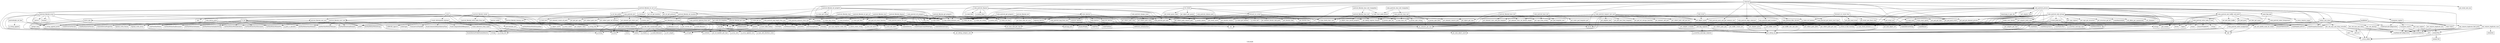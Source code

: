 strict digraph "Call graph" {
label="Call graph";
"{create_detectors_from_name}" [label="{create_detectors_from_name}", shape=record];
"{malloc}" [label="{malloc}", shape=record];
"{XLALDetectorPrefixToLALDetector}" [label="{XLALDetectorPrefixToLALDetector}", shape=record];
"{create_detresponse_skymap}" [label="{create_detresponse_skymap}", shape=record];
"{ligoxml_write_Param}" [label="{ligoxml_write_Param}", shape=record];
"{nside2npix}" [label="{nside2npix}", shape=record];
"{LAPACKE_dgesvd}" [label="{LAPACKE_dgesvd}", shape=record];
"{g_strlcpy}" [label="{g_strlcpy}", shape=record];
"{atoi}" [label="{atoi}", shape=record];
"{g_string_append_printf}" [label="{g_string_append_printf}", shape=record];
"{pix2ang_nest}" [label="{pix2ang_nest}", shape=record];
"{XLALGreenwichMeanSiderealTime}" [label="{XLALGreenwichMeanSiderealTime}", shape=record];
"{XLALComputeDetAMResponse}" [label="{XLALComputeDetAMResponse}", shape=record];
"{XLALArrivalTimeDiff}" [label="{XLALArrivalTimeDiff}", shape=record];
"{printf}" [label="{printf}", shape=record];
"{exit}" [label="{exit}", shape=record];
"{main}" [label="{main}", shape=record];
"{XLALGPSAdd}" [label="{XLALGPSAdd}", shape=record];
"{parse_opts}" [label="{parse_opts}", shape=record];
"{g_strsplit}" [label="{g_strsplit}", shape=record];
"{g_string_new}" [label="{g_string_new}", shape=record];
"{g_string_free}" [label="{g_string_free}", shape=record];
"{fprintf}" [label="{fprintf}", shape=record];
"{free}" [label="{free}", shape=record];
"{getopt_long}" [label="{getopt_long}", shape=record];
"{g_strdup}" [label="{g_strdup}", shape=record];
"{xmlNewTextWriterFilename}" [label="{xmlNewTextWriterFilename}", shape=record];
"{xmlTextWriterSetIndent}" [label="{xmlTextWriterSetIndent}", shape=record];
"{xmlTextWriterSetIndentString}" [label="{xmlTextWriterSetIndentString}", shape=record];
"{xmlTextWriterStartDocument}" [label="{xmlTextWriterStartDocument}", shape=record];
"{xmlTextWriterWriteDTD}" [label="{xmlTextWriterWriteDTD}", shape=record];
"{xmlTextWriterStartElement}" [label="{xmlTextWriterStartElement}", shape=record];
"{xmlTextWriterWriteAttribute}" [label="{xmlTextWriterWriteAttribute}", shape=record];
"{sprintf}" [label="{sprintf}", shape=record];
"{ligoxml_write_Array}" [label="{ligoxml_write_Array}", shape=record];
"{xmlTextWriterEndDocument}" [label="{xmlTextWriterEndDocument}", shape=record];
"{xmlFreeTextWriter}" [label="{xmlFreeTextWriter}", shape=record];
"{to_xml}" [label="{to_xml}", shape=record];
"{postcohtable_init}" [label="{postcohtable_init}", shape=record];
"{g_array_new}" [label="{g_array_new}", shape=record];
"{g_array_append_vals}" [label="{g_array_append_vals}", shape=record];
"{postcohtable_set_line}" [label="{postcohtable_set_line}", shape=record];
"{g_string_append}" [label="{g_string_append}", shape=record];
"{cuda_device_print}" [label="{cuda_device_print}", shape=record];
"{cudaSetDevice}" [label="{cudaSetDevice}", shape=record];
"{cudaGetDeviceProperties}" [label="{cudaGetDeviceProperties}", shape=record];
"{cudaDriverGetVersion}" [label="{cudaDriverGetVersion}", shape=record];
"{cudaRuntimeGetVersion}" [label="{cudaRuntimeGetVersion}", shape=record];
"{get_write_ifo_mapping}" [label="{get_write_ifo_mapping}", shape=record];
"{strncmp}" [label="{strncmp}", shape=record];
"{create_peak_list}" [label="{create_peak_list}", shape=record];
"{g_assertion_message_expr}" [label="{g_assertion_message_expr}", shape=record];
"{cudaMalloc}" [label="{cudaMalloc}", shape=record];
"{cudaGetErrorString}" [label="{cudaGetErrorString}", shape=record];
"{cudaMemsetAsync}" [label="{cudaMemsetAsync}", shape=record];
"{cudaMallocHost}" [label="{cudaMallocHost}", shape=record];
"{cuda_postcoh_sigmasq_from_xml}" [label="{cuda_postcoh_sigmasq_from_xml}", shape=record];
"{cudaStreamSynchronize}" [label="{cudaStreamSynchronize}", shape=record];
"{cudaPeekAtLastError}" [label="{cudaPeekAtLastError}", shape=record];
"{parseFile}" [label="{parseFile}", shape=record];
"{freeArraydata}" [label="{freeArraydata}", shape=record];
"{xmlCleanupParser}" [label="{xmlCleanupParser}", shape=record];
"{xmlMemoryDump}" [label="{xmlMemoryDump}", shape=record];
"{g_strfreev}" [label="{g_strfreev}", shape=record];
"{cuda_postcoh_map_from_xml}" [label="{cuda_postcoh_map_from_xml}", shape=record];
"{cudaMemcpyAsync}" [label="{cudaMemcpyAsync}", shape=record];
"{cuda_postcoh_autocorr_from_xml}" [label="{cuda_postcoh_autocorr_from_xml}", shape=record];
"{cuda_postcoh_sngl_tmplt_from_xml}" [label="{cuda_postcoh_sngl_tmplt_from_xml}", shape=record];
"{strncpy}" [label="{strncpy}", shape=record];
"{g_hash_table_lookup}" [label="{g_hash_table_lookup}", shape=record];
"{peak_list_destroy}" [label="{peak_list_destroy}", shape=record];
"{cudaFree}" [label="{cudaFree}", shape=record];
"{freeTable}" [label="{freeTable}", shape=record];
"{cudaFreeHost}" [label="{cudaFreeHost}", shape=record];
"{state_destroy}" [label="{state_destroy}", shape=record];
"{sigmasq_destroy}" [label="{sigmasq_destroy}", shape=record];
"{autocorr_destroy}" [label="{autocorr_destroy}", shape=record];
"{map_destroy}" [label="{map_destroy}", shape=record];
"{state_reset_npeak}" [label="{state_reset_npeak}", shape=record];
"{cudaMemset}" [label="{cudaMemset}", shape=record];
"{postcoh_filesink_get_type}" [label="{postcoh_filesink_get_type}", shape=record];
"{g_once_init_enter}" [label="{g_once_init_enter}", shape=record];
"{g_type_check_class_cast}" [label="{g_type_check_class_cast}", shape=record];
"{gst_element_class_set_details_simple}" [label="{gst_element_class_set_details_simple}", shape=record];
"{postcoh_filesink_init}" [label="{postcoh_filesink_init}", shape=record];
"{gst_type_register_static_full}" [label="{gst_type_register_static_full}", shape=record];
"{g_once_init_leave}" [label="{g_once_init_leave}", shape=record];
"{_do_init}" [label="{_do_init}", shape=record];
"{gst_element_get_type}" [label="{gst_element_get_type}", shape=record];
"{gst_base_sink_get_type}" [label="{gst_base_sink_get_type}", shape=record];
"{g_intern_static_string}" [label="{g_intern_static_string}", shape=record];
"{postcoh_filesink_base_init}" [label="{postcoh_filesink_base_init}", shape=record];
"{postcoh_filesink_class_init_trampoline}" [label="{postcoh_filesink_class_init_trampoline}", shape=record];
"{g_free}" [label="{g_free}", shape=record];
"{gst_caps_from_string}" [label="{gst_caps_from_string}", shape=record];
"{gst_pad_template_new}" [label="{gst_pad_template_new}", shape=record];
"{gst_element_class_add_pad_template}" [label="{gst_element_class_add_pad_template}", shape=record];
"{g_type_class_peek_parent}" [label="{g_type_class_peek_parent}", shape=record];
"{postcoh_filesink_class_init}" [label="{postcoh_filesink_class_init}", shape=record];
"{g_type_check_instance_cast}" [label="{g_type_check_instance_cast}", shape=record];
"{gst_base_sink_set_sync}" [label="{gst_base_sink_set_sync}", shape=record];
"{gst_uri_handler_get_type}" [label="{gst_uri_handler_get_type}", shape=record];
"{g_type_add_interface_static}" [label="{g_type_add_interface_static}", shape=record];
"{_gst_debug_category_new}" [label="{_gst_debug_category_new}", shape=record];
"{g_type_class_ref}" [label="{g_type_class_ref}", shape=record];
"{postcoh_filesink_dispose}" [label="{postcoh_filesink_dispose}", shape=record];
"{g_value_get_string}" [label="{g_value_get_string}", shape=record];
"{postcoh_filesink_set_property}" [label="{postcoh_filesink_set_property}", shape=record];
"{postcoh_filesink_get_property}" [label="{postcoh_filesink_get_property}", shape=record];
"{g_param_spec_string}" [label="{g_param_spec_string}", shape=record];
"{g_object_class_install_property}" [label="{g_object_class_install_property}", shape=record];
"{g_param_spec_int}" [label="{g_param_spec_int}", shape=record];
"{postcoh_filesink_start}" [label="{postcoh_filesink_start}", shape=record];
"{_gst_debug_register_funcptr}" [label="{_gst_debug_register_funcptr}", shape=record];
"{postcoh_filesink_stop}" [label="{postcoh_filesink_stop}", shape=record];
"{postcoh_filesink_render}" [label="{postcoh_filesink_render}", shape=record];
"{postcoh_filesink_event}" [label="{postcoh_filesink_event}", shape=record];
"{postcoh_filesink_set_location}" [label="{postcoh_filesink_set_location}", shape=record];
"{g_value_get_int}" [label="{g_value_get_int}", shape=record];
"{g_type_name}" [label="{g_type_name}", shape=record];
"{g_log}" [label="{g_log}", shape=record];
"{g_value_set_string}" [label="{g_value_set_string}", shape=record];
"{g_value_set_int}" [label="{g_value_set_int}", shape=record];
"{postcoh_filesink_start_xml}" [label="{postcoh_filesink_start_xml}", shape=record];
"{gst_debug_log}" [label="{gst_debug_log}", shape=record];
"{postcoh_filesink_write_table_from_buf}" [label="{postcoh_filesink_write_table_from_buf}", shape=record];
"{postcoh_filesink_end_xml}" [label="{postcoh_filesink_end_xml}", shape=record];
"{xmlTextWriterWriteFormatRaw}" [label="{xmlTextWriterWriteFormatRaw}", shape=record];
"{rename}" [label="{rename}", shape=record];
"{perror}" [label="{perror}", shape=record];
"{postcoh_filesink_cleanup_xml}" [label="{postcoh_filesink_cleanup_xml}", shape=record];
"{g_path_is_absolute}" [label="{g_path_is_absolute}", shape=record];
"{g_return_if_fail_warning}" [label="{g_return_if_fail_warning}", shape=record];
"{file_path_contains_relatives}" [label="{file_path_contains_relatives}", shape=record];
"{g_filename_to_uri}" [label="{g_filename_to_uri}", shape=record];
"{g_get_current_dir}" [label="{g_get_current_dir}", shape=record];
"{g_build_filename}" [label="{g_build_filename}", shape=record];
"{gst_file_utils_canonicalise_path}" [label="{gst_file_utils_canonicalise_path}", shape=record];
"{strstr}" [label="{strstr}", shape=record];
"{strcmp}" [label="{strcmp}", shape=record];
"{g_strv_length}" [label="{g_strv_length}", shape=record];
"{g_realloc_n}" [label="{g_realloc_n}", shape=record];
"{g_build_filenamev}" [label="{g_build_filenamev}", shape=record];
"{xmlTextWriterEndElement}" [label="{xmlTextWriterEndElement}", shape=record];
"{xmlTextWriterWriteString}" [label="{xmlTextWriterWriteString}", shape=record];
"{postcoh_filesink_uri_get_uri}" [label="{postcoh_filesink_uri_get_uri}", shape=record];
"{postcoh_filesink_uri_set_uri}" [label="{postcoh_filesink_uri_set_uri}", shape=record];
"{gst_uri_get_protocol}" [label="{gst_uri_get_protocol}", shape=record];
"{g_str_has_prefix}" [label="{g_str_has_prefix}", shape=record];
"{g_strconcat}" [label="{g_strconcat}", shape=record];
"{gst_uri_get_location}" [label="{gst_uri_get_location}", shape=record];
"{gst_filename_to_uri_local}" [label="{gst_filename_to_uri_local}", shape=record];
"{gst_adapter_peek_cuda}" [label="{gst_adapter_peek_cuda}", shape=record];
"{gst_adapter_get_type}" [label="{gst_adapter_get_type}", shape=record];
"{g_type_check_instance_is_a}" [label="{g_type_check_instance_is_a}", shape=record];
"{gst_element_create_all_pads}" [label="{gst_element_create_all_pads}", shape=record];
"{cuda_postcoh_write_table_to_buf}" [label="{cuda_postcoh_write_table_to_buf}", shape=record];
"{src_event}" [label="{src_event}", shape=record];
"{gst_pad_get_caps}" [label="{gst_pad_get_caps}", shape=record];
"{gst_pad_set_event_function}" [label="{gst_pad_set_event_function}", shape=record];
"{gst_collect_pads_new}" [label="{gst_collect_pads_new}", shape=record];
"{collected}" [label="{collected}", shape=record];
"{gst_collect_pads_set_function}" [label="{gst_collect_pads_set_function}", shape=record];
"{cuda_postcoh_get_type}" [label="{cuda_postcoh_get_type}", shape=record];
"{cuda_postcoh_base_init}" [label="{cuda_postcoh_base_init}", shape=record];
"{cuda_postcoh_class_init_trampoline}" [label="{cuda_postcoh_class_init_trampoline}", shape=record];
"{cuda_postcoh_init}" [label="{cuda_postcoh_init}", shape=record];
"{additional_initializations}" [label="{additional_initializations}", shape=record];
"{gst_static_pad_template_get}" [label="{gst_static_pad_template_get}", shape=record];
"{cuda_postcoh_class_init}" [label="{cuda_postcoh_class_init}", shape=record];
"{gst_element_get_static_pad}" [label="{gst_element_get_static_pad}", shape=record];
"{gst_object_unref}" [label="{gst_object_unref}", shape=record];
"{g_mutex_free}" [label="{g_mutex_free}", shape=record];
"{g_cond_free}" [label="{g_cond_free}", shape=record];
"{gst_pad_new_from_template}" [label="{gst_pad_new_from_template}", shape=record];
"{gst_pad_get_type}" [label="{gst_pad_get_type}", shape=record];
"{g_mutex_new}" [label="{g_mutex_new}", shape=record];
"{g_cond_new}" [label="{g_cond_new}", shape=record];
"{timestamp_to_gps_idx}" [label="{timestamp_to_gps_idx}", shape=record];
"{cuda_postcoh_get_property}" [label="{cuda_postcoh_get_property}", shape=record];
"{cuda_postcoh_set_property}" [label="{cuda_postcoh_set_property}", shape=record];
"{cuda_postcoh_dispose}" [label="{cuda_postcoh_dispose}", shape=record];
"{cuda_postcoh_request_new_pad}" [label="{cuda_postcoh_request_new_pad}", shape=record];
"{cuda_postcoh_release_pad}" [label="{cuda_postcoh_release_pad}", shape=record];
"{cuda_postcoh_change_state}" [label="{cuda_postcoh_change_state}", shape=record];
"{fclose}" [label="{fclose}", shape=record];
"{g_param_spec_float}" [label="{g_param_spec_float}", shape=record];
"{g_mutex_lock}" [label="{g_mutex_lock}", shape=record];
"{g_value_set_float}" [label="{g_value_set_float}", shape=record];
"{g_mutex_unlock}" [label="{g_mutex_unlock}", shape=record];
"{g_value_dup_string}" [label="{g_value_dup_string}", shape=record];
"{cuda_postcoh_device_set_init}" [label="{cuda_postcoh_device_set_init}", shape=record];
"{g_cond_broadcast}" [label="{g_cond_broadcast}", shape=record];
"{g_value_get_float}" [label="{g_value_get_float}", shape=record];
"{gst_object_get_type}" [label="{gst_object_get_type}", shape=record];
"{cuda_postcoh_get_latest_start_time}" [label="{cuda_postcoh_get_latest_start_time}", shape=record];
"{cuda_postcoh_sink_setcaps}" [label="{cuda_postcoh_sink_setcaps}", shape=record];
"{gst_pad_set_setcaps_function}" [label="{gst_pad_set_setcaps_function}", shape=record];
"{sink_event}" [label="{sink_event}", shape=record];
"{gst_element_add_pad}" [label="{gst_element_add_pad}", shape=record];
"{destroy_notify}" [label="{destroy_notify}", shape=record];
"{gst_collect_pads_add_pad_full}" [label="{gst_collect_pads_add_pad_full}", shape=record];
"{gst_element_remove_pad}" [label="{gst_element_remove_pad}", shape=record];
"{gst_adapter_new}" [label="{gst_adapter_new}", shape=record];
"{gst_collect_pads_remove_pad}" [label="{gst_collect_pads_remove_pad}", shape=record];
"{gst_collect_pads_start}" [label="{gst_collect_pads_start}", shape=record];
"{gst_collect_pads_stop}" [label="{gst_collect_pads_stop}", shape=record];
"{cudaGetDeviceCount}" [label="{cudaGetDeviceCount}", shape=record];
"{cudaStreamCreateWithFlags}" [label="{cudaStreamCreateWithFlags}", shape=record];
"{g_cond_wait}" [label="{g_cond_wait}", shape=record];
"{gst_caps_replace}" [label="{gst_caps_replace}", shape=record];
"{gst_caps_get_structure}" [label="{gst_caps_get_structure}", shape=record];
"{gst_structure_get_int}" [label="{gst_structure_get_int}", shape=record];
"{cudaMemGetInfo}" [label="{cudaMemGetInfo}", shape=record];
"{gst_pad_get_element_private}" [label="{gst_pad_get_element_private}", shape=record];
"{set_offset_per_nanosecond}" [label="{set_offset_per_nanosecond}", shape=record];
"{set_channels}" [label="{set_channels}", shape=record];
"{gst_adapter_clear}" [label="{gst_adapter_clear}", shape=record];
"{get_icombo}" [label="{get_icombo}", shape=record];
"{gst_object_get_parent}" [label="{gst_object_get_parent}", shape=record];
"{g_object_unref}" [label="{g_object_unref}", shape=record];
"{g_array_unref}" [label="{g_array_unref}", shape=record];
"{gst_event_parse_seek}" [label="{gst_event_parse_seek}", shape=record];
"{forward_src_event}" [label="{forward_src_event}", shape=record];
"{gst_event_unref}" [label="{gst_event_unref}", shape=record];
"{gst_pad_alloc_buffer}" [label="{gst_pad_alloc_buffer}", shape=record];
"{cuda_postcoh_select_foreground}" [label="{cuda_postcoh_select_foreground}", shape=record];
"{cuda_postcoh_new_buffer_and_push}" [label="{cuda_postcoh_new_buffer_and_push}", shape=record];
"{cuda_postcoh_need_recollect}" [label="{cuda_postcoh_need_recollect}", shape=record];
"{cuda_postcoh_push_and_get_common_size}" [label="{cuda_postcoh_push_and_get_common_size}", shape=record];
"{gst_event_new_eos}" [label="{gst_event_new_eos}", shape=record];
"{gst_pad_push_event}" [label="{gst_pad_push_event}", shape=record];
"{cuda_postcoh_process}" [label="{cuda_postcoh_process}", shape=record];
"{cuda_postcoh_align_collected}" [label="{cuda_postcoh_align_collected}", shape=record];
"{g_value_init}" [label="{g_value_init}", shape=record];
"{g_value_set_boolean}" [label="{g_value_set_boolean}", shape=record];
"{gst_element_iterate_sink_pads}" [label="{gst_element_iterate_sink_pads}", shape=record];
"{forward_src_event_func}" [label="{forward_src_event_func}", shape=record];
"{gst_iterator_fold}" [label="{gst_iterator_fold}", shape=record];
"{gst_mini_object_unref}" [label="{gst_mini_object_unref}", shape=record];
"{gst_iterator_resync}" [label="{gst_iterator_resync}", shape=record];
"{g_value_get_boolean}" [label="{g_value_get_boolean}", shape=record];
"{gst_iterator_free}" [label="{gst_iterator_free}", shape=record];
"{cuda_postcoh_fillin_discont}" [label="{cuda_postcoh_fillin_discont}", shape=record];
"{gst_mini_object_ref}" [label="{gst_mini_object_ref}", shape=record];
"{gst_event_new_flush_stop}" [label="{gst_event_new_flush_stop}", shape=record];
"{gst_pad_send_event}" [label="{gst_pad_send_event}", shape=record];
"{gst_collect_pads_get_type}" [label="{gst_collect_pads_get_type}", shape=record];
"{gst_collect_pads_peek}" [label="{gst_collect_pads_peek}", shape=record];
"{gst_buffer_unref}" [label="{gst_buffer_unref}", shape=record];
"{gst_buffer_new_and_alloc}" [label="{gst_buffer_new_and_alloc}", shape=record];
"{gst_adapter_push}" [label="{gst_adapter_push}", shape=record];
"{gst_util_uint64_scale_int_round}" [label="{gst_util_uint64_scale_int_round}", shape=record];
"{gst_collect_pads_pop}" [label="{gst_collect_pads_pop}", shape=record];
"{add_flag_segment}" [label="{add_flag_segment}", shape=record];
"{gst_adapter_available}" [label="{gst_adapter_available}", shape=record];
"{XLALINT8NSToGPS}" [label="{XLALINT8NSToGPS}", shape=record];
"{need_flag_gap}" [label="{need_flag_gap}", shape=record];
"{peaks_over_thresh}" [label="{peaks_over_thresh}", shape=record];
"{transpose_snglsnr}" [label="{transpose_snglsnr}", shape=record];
"{cohsnr_and_chisq}" [label="{cohsnr_and_chisq}", shape=record];
"{gst_adapter_flush}" [label="{gst_adapter_flush}", shape=record];
"{gst_buffer_create_sub}" [label="{gst_buffer_create_sub}", shape=record];
"{g_assertion_message_cmpnum}" [label="{g_assertion_message_cmpnum}", shape=record];
"{g_array_remove_range}" [label="{g_array_remove_range}", shape=record];
"{sqrt}" [label="{sqrt}", shape=record];
"{gst_pad_push}" [label="{gst_pad_push}", shape=record];
"{gst_flow_get_name}" [label="{gst_flow_get_name}", shape=record];
"{cuda_postcoh_select_background}" [label="{cuda_postcoh_select_background}", shape=record];
"{XLALGPSAddGPS}" [label="{XLALGPSAddGPS}", shape=record];
"{strcpy}" [label="{strcpy}", shape=record];
"{fwrite}" [label="{fwrite}", shape=record];
"{fopen}" [label="{fopen}", shape=record];
"{gst_event_ref}" [label="{gst_event_ref}", shape=record];
"{ker_max_snglsnr}" [label="{ker_max_snglsnr}", shape=record];
"{__shfl}" [label="{__shfl}", shape=record];
"{atomicInc}" [label="{atomicInc}", shape=record];
"{ker_remove_duplicate_mix}" [label="{ker_remove_duplicate_mix}", shape=record];
"{__nvvm_reflect}" [label="{__nvvm_reflect}", shape=record];
"{atomicCAS}" [label="{atomicCAS}", shape=record];
"{ker_remove_duplicate_find_peak}" [label="{ker_remove_duplicate_find_peak}", shape=record];
"{ker_remove_duplicate_scan}" [label="{ker_remove_duplicate_scan}", shape=record];
"{gser}" [label="{gser}", shape=record];
"{ker_coh_skymap}" [label="{ker_coh_skymap}", shape=record];
"{ker_coh_max_and_chisq_versatile}" [label="{ker_coh_max_and_chisq_versatile}", shape=record];
"{__shfl_xor}" [label="{__shfl_xor}", shape=record];
"{atomicMax}" [label="{atomicMax}", shape=record];
"{ker_coh_max_and_chisq}" [label="{ker_coh_max_and_chisq}", shape=record];
"{transpose_matrix}" [label="{transpose_matrix}", shape=record];
"{__cudaPopCallConfiguration}" [label="{__cudaPopCallConfiguration}", shape=record];
"{cudaLaunchKernel}" [label="{cudaLaunchKernel}", shape=record];
"{dim3::dim3}" [label="{dim3::dim3}", shape=record];
"{__cudaPushCallConfiguration}" [label="{__cudaPushCallConfiguration}", shape=record];
"{peakfinder}" [label="{peakfinder}", shape=record];
"{create_detectors_from_name}" -> "{malloc}";
"{create_detectors_from_name}" -> "{XLALDetectorPrefixToLALDetector}";
"{create_detresponse_skymap}" -> "{malloc}";
"{create_detresponse_skymap}" -> "{create_detectors_from_name}";
"{create_detresponse_skymap}" -> "{nside2npix}";
"{create_detresponse_skymap}" -> "{pix2ang_nest}";
"{create_detresponse_skymap}" -> "{XLALGreenwichMeanSiderealTime}";
"{create_detresponse_skymap}" -> "{XLALComputeDetAMResponse}";
"{create_detresponse_skymap}" -> "{XLALArrivalTimeDiff}";
"{create_detresponse_skymap}" -> "{LAPACKE_dgesvd}";
"{create_detresponse_skymap}" -> "{printf}";
"{create_detresponse_skymap}" -> "{exit}";
"{create_detresponse_skymap}" -> "{XLALGPSAdd}";
"{main}" -> "{malloc}";
"{main}" -> "{parse_opts}";
"{main}" -> "{g_strsplit}";
"{main}" -> "{g_string_new}";
"{main}" -> "{g_strlcpy}";
"{main}" -> "{atoi}";
"{main}" -> "{create_detresponse_skymap}";
"{main}" -> "{g_string_append_printf}";
"{main}" -> "{to_xml}";
"{main}" -> "{fprintf}";
"{main}" -> "{g_string_free}";
"{main}" -> "{free}";
"{parse_opts}" -> "{getopt_long}";
"{parse_opts}" -> "{g_strdup}";
"{parse_opts}" -> "{exit}";
"{to_xml}" -> "{malloc}";
"{to_xml}" -> "{xmlNewTextWriterFilename}";
"{to_xml}" -> "{printf}";
"{to_xml}" -> "{xmlTextWriterSetIndent}";
"{to_xml}" -> "{xmlTextWriterSetIndentString}";
"{to_xml}" -> "{xmlTextWriterStartDocument}";
"{to_xml}" -> "{xmlTextWriterWriteDTD}";
"{to_xml}" -> "{xmlTextWriterStartElement}";
"{to_xml}" -> "{xmlTextWriterWriteAttribute}";
"{to_xml}" -> "{ligoxml_write_Param}";
"{to_xml}" -> "{free}";
"{to_xml}" -> "{sprintf}";
"{to_xml}" -> "{ligoxml_write_Array}";
"{to_xml}" -> "{xmlTextWriterEndDocument}";
"{to_xml}" -> "{xmlFreeTextWriter}";
"{postcohtable_init}" -> "{g_string_new}";
"{postcohtable_init}" -> "{g_array_new}";
"{postcohtable_init}" -> "{g_array_append_vals}";
"{postcohtable_set_line}" -> "{g_string_append_printf}";
"{postcohtable_set_line}" -> "{g_string_append}";
"{cuda_device_print}" -> "{cudaSetDevice}";
"{cuda_device_print}" -> "{cudaGetDeviceProperties}";
"{cuda_device_print}" -> "{printf}";
"{cuda_device_print}" -> "{cudaDriverGetVersion}";
"{cuda_device_print}" -> "{cudaRuntimeGetVersion}";
"{get_write_ifo_mapping}" -> "{strncmp}";
"{create_peak_list}" -> "{g_assertion_message_expr}";
"{create_peak_list}" -> "{malloc}";
"{create_peak_list}" -> "{cudaMalloc}";
"{create_peak_list}" -> "{cudaGetErrorString}";
"{create_peak_list}" -> "{fprintf}";
"{create_peak_list}" -> "{exit}";
"{create_peak_list}" -> "{cudaMemsetAsync}";
"{create_peak_list}" -> "{cudaMallocHost}";
"{create_peak_list}" -> "{printf}";
"{create_peak_list}" -> "{cudaStreamSynchronize}";
"{create_peak_list}" -> "{cudaPeekAtLastError}";
"{cuda_postcoh_sigmasq_from_xml}" -> "{g_strsplit}";
"{cuda_postcoh_sigmasq_from_xml}" -> "{malloc}";
"{cuda_postcoh_sigmasq_from_xml}" -> "{sprintf}";
"{cuda_postcoh_sigmasq_from_xml}" -> "{strncmp}";
"{cuda_postcoh_sigmasq_from_xml}" -> "{parseFile}";
"{cuda_postcoh_sigmasq_from_xml}" -> "{fprintf}";
"{cuda_postcoh_sigmasq_from_xml}" -> "{exit}";
"{cuda_postcoh_sigmasq_from_xml}" -> "{freeArraydata}";
"{cuda_postcoh_sigmasq_from_xml}" -> "{xmlCleanupParser}";
"{cuda_postcoh_sigmasq_from_xml}" -> "{xmlMemoryDump}";
"{cuda_postcoh_sigmasq_from_xml}" -> "{g_strfreev}";
"{cuda_postcoh_sigmasq_from_xml}" -> "{free}";
"{cuda_postcoh_map_from_xml}" -> "{malloc}";
"{cuda_postcoh_map_from_xml}" -> "{sprintf}";
"{cuda_postcoh_map_from_xml}" -> "{parseFile}";
"{cuda_postcoh_map_from_xml}" -> "{xmlCleanupParser}";
"{cuda_postcoh_map_from_xml}" -> "{xmlMemoryDump}";
"{cuda_postcoh_map_from_xml}" -> "{fprintf}";
"{cuda_postcoh_map_from_xml}" -> "{exit}";
"{cuda_postcoh_map_from_xml}" -> "{free}";
"{cuda_postcoh_map_from_xml}" -> "{cudaMalloc}";
"{cuda_postcoh_map_from_xml}" -> "{cudaGetErrorString}";
"{cuda_postcoh_map_from_xml}" -> "{cudaMemcpyAsync}";
"{cuda_postcoh_autocorr_from_xml}" -> "{g_strsplit}";
"{cuda_postcoh_autocorr_from_xml}" -> "{malloc}";
"{cuda_postcoh_autocorr_from_xml}" -> "{cudaMalloc}";
"{cuda_postcoh_autocorr_from_xml}" -> "{cudaGetErrorString}";
"{cuda_postcoh_autocorr_from_xml}" -> "{fprintf}";
"{cuda_postcoh_autocorr_from_xml}" -> "{exit}";
"{cuda_postcoh_autocorr_from_xml}" -> "{sprintf}";
"{cuda_postcoh_autocorr_from_xml}" -> "{strncmp}";
"{cuda_postcoh_autocorr_from_xml}" -> "{parseFile}";
"{cuda_postcoh_autocorr_from_xml}" -> "{cudaMemcpyAsync}";
"{cuda_postcoh_autocorr_from_xml}" -> "{freeArraydata}";
"{cuda_postcoh_autocorr_from_xml}" -> "{xmlCleanupParser}";
"{cuda_postcoh_autocorr_from_xml}" -> "{xmlMemoryDump}";
"{cuda_postcoh_autocorr_from_xml}" -> "{g_strfreev}";
"{cuda_postcoh_autocorr_from_xml}" -> "{free}";
"{cuda_postcoh_sngl_tmplt_from_xml}" -> "{malloc}";
"{cuda_postcoh_sngl_tmplt_from_xml}" -> "{strncpy}";
"{cuda_postcoh_sngl_tmplt_from_xml}" -> "{parseFile}";
"{cuda_postcoh_sngl_tmplt_from_xml}" -> "{xmlCleanupParser}";
"{cuda_postcoh_sngl_tmplt_from_xml}" -> "{xmlMemoryDump}";
"{cuda_postcoh_sngl_tmplt_from_xml}" -> "{g_string_new}";
"{cuda_postcoh_sngl_tmplt_from_xml}" -> "{g_hash_table_lookup}";
"{cuda_postcoh_sngl_tmplt_from_xml}" -> "{freeTable}";
"{cuda_postcoh_sngl_tmplt_from_xml}" -> "{free}";
"{cuda_postcoh_sngl_tmplt_from_xml}" -> "{g_string_free}";
"{peak_list_destroy}" -> "{cudaFree}";
"{peak_list_destroy}" -> "{cudaGetErrorString}";
"{peak_list_destroy}" -> "{fprintf}";
"{peak_list_destroy}" -> "{exit}";
"{peak_list_destroy}" -> "{cudaFreeHost}";
"{state_destroy}" -> "{cudaFree}";
"{state_destroy}" -> "{cudaGetErrorString}";
"{state_destroy}" -> "{fprintf}";
"{state_destroy}" -> "{exit}";
"{state_destroy}" -> "{peak_list_destroy}";
"{state_destroy}" -> "{free}";
"{state_destroy}" -> "{sigmasq_destroy}";
"{state_destroy}" -> "{autocorr_destroy}";
"{state_destroy}" -> "{map_destroy}";
"{sigmasq_destroy}" -> "{free}";
"{autocorr_destroy}" -> "{cudaFree}";
"{map_destroy}" -> "{cudaFree}";
"{map_destroy}" -> "{cudaGetErrorString}";
"{map_destroy}" -> "{fprintf}";
"{map_destroy}" -> "{exit}";
"{map_destroy}" -> "{free}";
"{state_reset_npeak}" -> "{cudaMemset}";
"{state_reset_npeak}" -> "{cudaGetErrorString}";
"{state_reset_npeak}" -> "{fprintf}";
"{state_reset_npeak}" -> "{exit}";
"{postcoh_filesink_get_type}" -> "{g_once_init_enter}";
"{postcoh_filesink_get_type}" -> "{gst_base_sink_get_type}";
"{postcoh_filesink_get_type}" -> "{g_intern_static_string}";
"{postcoh_filesink_get_type}" -> "{gst_type_register_static_full}";
"{postcoh_filesink_get_type}" -> "{_do_init}";
"{postcoh_filesink_get_type}" -> "{g_once_init_leave}";
"{postcoh_filesink_init}" -> "{gst_base_sink_get_type}";
"{postcoh_filesink_init}" -> "{g_type_check_instance_cast}";
"{postcoh_filesink_init}" -> "{gst_base_sink_set_sync}";
"{_do_init}" -> "{gst_uri_handler_get_type}";
"{_do_init}" -> "{g_type_add_interface_static}";
"{_do_init}" -> "{_gst_debug_category_new}";
"{postcoh_filesink_base_init}" -> "{gst_element_get_type}";
"{postcoh_filesink_base_init}" -> "{g_type_check_class_cast}";
"{postcoh_filesink_base_init}" -> "{gst_element_class_set_details_simple}";
"{postcoh_filesink_base_init}" -> "{gst_caps_from_string}";
"{postcoh_filesink_base_init}" -> "{gst_pad_template_new}";
"{postcoh_filesink_base_init}" -> "{gst_element_class_add_pad_template}";
"{postcoh_filesink_class_init_trampoline}" -> "{g_type_class_peek_parent}";
"{postcoh_filesink_class_init_trampoline}" -> "{postcoh_filesink_class_init}";
"{postcoh_filesink_class_init}" -> "{g_type_check_class_cast}";
"{postcoh_filesink_class_init}" -> "{gst_base_sink_get_type}";
"{postcoh_filesink_class_init}" -> "{g_type_class_ref}";
"{postcoh_filesink_class_init}" -> "{g_param_spec_string}";
"{postcoh_filesink_class_init}" -> "{g_object_class_install_property}";
"{postcoh_filesink_class_init}" -> "{g_param_spec_int}";
"{postcoh_filesink_class_init}" -> "{_gst_debug_register_funcptr}";
"{postcoh_filesink_dispose}" -> "{postcoh_filesink_get_type}";
"{postcoh_filesink_dispose}" -> "{g_type_check_instance_cast}";
"{postcoh_filesink_dispose}" -> "{g_type_check_class_cast}";
"{postcoh_filesink_dispose}" -> "{g_free}";
"{postcoh_filesink_set_property}" -> "{postcoh_filesink_get_type}";
"{postcoh_filesink_set_property}" -> "{g_type_check_instance_cast}";
"{postcoh_filesink_set_property}" -> "{g_value_get_string}";
"{postcoh_filesink_set_property}" -> "{postcoh_filesink_set_location}";
"{postcoh_filesink_set_property}" -> "{g_value_get_int}";
"{postcoh_filesink_set_property}" -> "{g_type_name}";
"{postcoh_filesink_set_property}" -> "{g_log}";
"{postcoh_filesink_get_property}" -> "{postcoh_filesink_get_type}";
"{postcoh_filesink_get_property}" -> "{g_type_check_instance_cast}";
"{postcoh_filesink_get_property}" -> "{g_value_set_string}";
"{postcoh_filesink_get_property}" -> "{g_value_set_int}";
"{postcoh_filesink_get_property}" -> "{g_type_name}";
"{postcoh_filesink_get_property}" -> "{g_log}";
"{postcoh_filesink_start}" -> "{postcoh_filesink_get_type}";
"{postcoh_filesink_start}" -> "{g_type_check_instance_cast}";
"{postcoh_filesink_stop}" -> "{postcoh_filesink_get_type}";
"{postcoh_filesink_stop}" -> "{g_type_check_instance_cast}";
"{postcoh_filesink_stop}" -> "{postcoh_filesink_cleanup_xml}";
"{postcoh_filesink_render}" -> "{postcoh_filesink_get_type}";
"{postcoh_filesink_render}" -> "{g_type_check_instance_cast}";
"{postcoh_filesink_render}" -> "{g_assertion_message_expr}";
"{postcoh_filesink_render}" -> "{g_string_new}";
"{postcoh_filesink_render}" -> "{g_string_append_printf}";
"{postcoh_filesink_render}" -> "{postcoh_filesink_start_xml}";
"{postcoh_filesink_render}" -> "{gst_debug_log}";
"{postcoh_filesink_render}" -> "{postcoh_filesink_write_table_from_buf}";
"{postcoh_filesink_render}" -> "{postcoh_filesink_end_xml}";
"{postcoh_filesink_render}" -> "{postcoh_filesink_cleanup_xml}";
"{postcoh_filesink_event}" -> "{postcoh_filesink_get_type}";
"{postcoh_filesink_event}" -> "{g_type_check_instance_cast}";
"{postcoh_filesink_event}" -> "{gst_debug_log}";
"{postcoh_filesink_event}" -> "{postcoh_filesink_end_xml}";
"{postcoh_filesink_event}" -> "{xmlFreeTextWriter}";
"{postcoh_filesink_event}" -> "{g_string_new}";
"{postcoh_filesink_event}" -> "{g_string_append_printf}";
"{postcoh_filesink_event}" -> "{g_strdup}";
"{postcoh_filesink_event}" -> "{rename}";
"{postcoh_filesink_event}" -> "{perror}";
"{postcoh_filesink_event}" -> "{g_string_free}";
"{postcoh_filesink_event}" -> "{g_free}";
"{postcoh_filesink_set_location}" -> "{g_free}";
"{postcoh_filesink_set_location}" -> "{g_strdup}";
"{postcoh_filesink_set_location}" -> "{gst_filename_to_uri_local}";
"{postcoh_filesink_set_location}" -> "{g_log}";
"{postcoh_filesink_start_xml}" -> "{xmlNewTextWriterFilename}";
"{postcoh_filesink_start_xml}" -> "{printf}";
"{postcoh_filesink_start_xml}" -> "{xmlTextWriterSetIndent}";
"{postcoh_filesink_start_xml}" -> "{xmlTextWriterSetIndentString}";
"{postcoh_filesink_start_xml}" -> "{xmlTextWriterStartDocument}";
"{postcoh_filesink_start_xml}" -> "{xmlTextWriterWriteDTD}";
"{postcoh_filesink_start_xml}" -> "{xmlTextWriterStartElement}";
"{postcoh_filesink_start_xml}" -> "{malloc}";
"{postcoh_filesink_start_xml}" -> "{postcohtable_init}";
"{postcoh_filesink_start_xml}" -> "{xmlTextWriterWriteAttribute}";
"{postcoh_filesink_start_xml}" -> "{xmlTextWriterEndElement}";
"{postcoh_filesink_start_xml}" -> "{xmlTextWriterWriteString}";
"{postcoh_filesink_write_table_from_buf}" -> "{gst_debug_log}";
"{postcoh_filesink_write_table_from_buf}" -> "{g_string_new}";
"{postcoh_filesink_write_table_from_buf}" -> "{xmlTextWriterWriteFormatRaw}";
"{postcoh_filesink_write_table_from_buf}" -> "{g_string_free}";
"{postcoh_filesink_end_xml}" -> "{xmlTextWriterEndElement}";
"{postcoh_filesink_end_xml}" -> "{printf}";
"{postcoh_filesink_end_xml}" -> "{xmlTextWriterEndDocument}";
"{postcoh_filesink_cleanup_xml}" -> "{xmlFreeTextWriter}";
"{postcoh_filesink_cleanup_xml}" -> "{free}";
"{postcoh_filesink_cleanup_xml}" -> "{g_string_free}";
"{file_path_contains_relatives}" -> "{strstr}";
"{gst_file_utils_canonicalise_path}" -> "{g_strsplit}";
"{gst_file_utils_canonicalise_path}" -> "{strcmp}";
"{gst_file_utils_canonicalise_path}" -> "{g_free}";
"{gst_file_utils_canonicalise_path}" -> "{g_strv_length}";
"{gst_file_utils_canonicalise_path}" -> "{g_realloc_n}";
"{gst_file_utils_canonicalise_path}" -> "{g_strdup}";
"{gst_file_utils_canonicalise_path}" -> "{g_build_filenamev}";
"{gst_file_utils_canonicalise_path}" -> "{g_strfreev}";
"{postcoh_filesink_uri_get_uri}" -> "{postcoh_filesink_get_type}";
"{postcoh_filesink_uri_get_uri}" -> "{g_type_check_instance_cast}";
"{postcoh_filesink_uri_set_uri}" -> "{postcoh_filesink_get_type}";
"{postcoh_filesink_uri_set_uri}" -> "{g_type_check_instance_cast}";
"{postcoh_filesink_uri_set_uri}" -> "{gst_uri_get_protocol}";
"{postcoh_filesink_uri_set_uri}" -> "{strcmp}";
"{postcoh_filesink_uri_set_uri}" -> "{g_free}";
"{postcoh_filesink_uri_set_uri}" -> "{g_str_has_prefix}";
"{postcoh_filesink_uri_set_uri}" -> "{g_strconcat}";
"{postcoh_filesink_uri_set_uri}" -> "{gst_uri_get_location}";
"{postcoh_filesink_uri_set_uri}" -> "{postcoh_filesink_set_location}";
"{postcoh_filesink_uri_set_uri}" -> "{g_path_is_absolute}";
"{gst_filename_to_uri_local}" -> "{g_return_if_fail_warning}";
"{gst_filename_to_uri_local}" -> "{g_path_is_absolute}";
"{gst_filename_to_uri_local}" -> "{file_path_contains_relatives}";
"{gst_filename_to_uri_local}" -> "{g_filename_to_uri}";
"{gst_filename_to_uri_local}" -> "{g_strdup}";
"{gst_filename_to_uri_local}" -> "{g_get_current_dir}";
"{gst_filename_to_uri_local}" -> "{g_build_filename}";
"{gst_filename_to_uri_local}" -> "{g_free}";
"{gst_filename_to_uri_local}" -> "{gst_file_utils_canonicalise_path}";
"{gst_filename_to_uri_local}" -> "{gst_debug_log}";
"{gst_adapter_peek_cuda}" -> "{gst_adapter_get_type}";
"{gst_adapter_peek_cuda}" -> "{g_type_check_instance_is_a}";
"{gst_adapter_peek_cuda}" -> "{g_return_if_fail_warning}";
"{gst_adapter_peek_cuda}" -> "{gst_debug_log}";
"{gst_adapter_peek_cuda}" -> "{cudaMallocHost}";
"{gst_adapter_peek_cuda}" -> "{cudaGetErrorString}";
"{gst_adapter_peek_cuda}" -> "{fprintf}";
"{gst_adapter_peek_cuda}" -> "{exit}";
"{gst_adapter_peek_cuda}" -> "{g_assertion_message_expr}";
"{cuda_postcoh_write_table_to_buf}" -> "{g_assertion_message_expr}";
"{cuda_postcoh_write_table_to_buf}" -> "{XLALINT8NSToGPS}";
"{cuda_postcoh_write_table_to_buf}" -> "{strncpy}";
"{cuda_postcoh_write_table_to_buf}" -> "{XLALGPSAddGPS}";
"{cuda_postcoh_write_table_to_buf}" -> "{XLALGPSAdd}";
"{cuda_postcoh_write_table_to_buf}" -> "{sqrt}";
"{cuda_postcoh_write_table_to_buf}" -> "{pix2ang_nest}";
"{cuda_postcoh_write_table_to_buf}" -> "{get_icombo}";
"{cuda_postcoh_write_table_to_buf}" -> "{g_string_new}";
"{cuda_postcoh_write_table_to_buf}" -> "{g_string_append_printf}";
"{cuda_postcoh_write_table_to_buf}" -> "{strcpy}";
"{cuda_postcoh_write_table_to_buf}" -> "{gst_debug_log}";
"{cuda_postcoh_write_table_to_buf}" -> "{fopen}";
"{cuda_postcoh_write_table_to_buf}" -> "{fwrite}";
"{cuda_postcoh_write_table_to_buf}" -> "{fclose}";
"{cuda_postcoh_write_table_to_buf}" -> "{g_string_free}";
"{src_event}" -> "{gst_object_get_parent}";
"{src_event}" -> "{cuda_postcoh_get_type}";
"{src_event}" -> "{g_type_check_instance_cast}";
"{src_event}" -> "{gst_event_parse_seek}";
"{src_event}" -> "{forward_src_event}";
"{src_event}" -> "{gst_event_unref}";
"{src_event}" -> "{gst_debug_log}";
"{collected}" -> "{cuda_postcoh_get_type}";
"{collected}" -> "{g_type_check_instance_cast}";
"{collected}" -> "{g_mutex_lock}";
"{collected}" -> "{g_cond_wait}";
"{collected}" -> "{gst_debug_log}";
"{collected}" -> "{g_mutex_unlock}";
"{collected}" -> "{cudaSetDevice}";
"{collected}" -> "{cudaGetErrorString}";
"{collected}" -> "{fprintf}";
"{collected}" -> "{exit}";
"{collected}" -> "{gst_element_get_type}";
"{collected}" -> "{cuda_postcoh_get_latest_start_time}";
"{collected}" -> "{cuda_postcoh_fillin_discont}";
"{collected}" -> "{cuda_postcoh_need_recollect}";
"{collected}" -> "{cuda_postcoh_push_and_get_common_size}";
"{collected}" -> "{gst_event_new_eos}";
"{collected}" -> "{gst_pad_push_event}";
"{collected}" -> "{cuda_postcoh_process}";
"{collected}" -> "{cuda_postcoh_align_collected}";
"{cuda_postcoh_get_type}" -> "{g_once_init_enter}";
"{cuda_postcoh_get_type}" -> "{gst_element_get_type}";
"{cuda_postcoh_get_type}" -> "{g_intern_static_string}";
"{cuda_postcoh_get_type}" -> "{gst_type_register_static_full}";
"{cuda_postcoh_get_type}" -> "{additional_initializations}";
"{cuda_postcoh_get_type}" -> "{g_once_init_leave}";
"{cuda_postcoh_base_init}" -> "{gst_element_get_type}";
"{cuda_postcoh_base_init}" -> "{g_type_check_class_cast}";
"{cuda_postcoh_base_init}" -> "{gst_element_class_set_details_simple}";
"{cuda_postcoh_base_init}" -> "{gst_static_pad_template_get}";
"{cuda_postcoh_base_init}" -> "{gst_element_class_add_pad_template}";
"{cuda_postcoh_base_init}" -> "{gst_caps_from_string}";
"{cuda_postcoh_base_init}" -> "{gst_pad_template_new}";
"{cuda_postcoh_class_init_trampoline}" -> "{g_type_class_peek_parent}";
"{cuda_postcoh_class_init_trampoline}" -> "{cuda_postcoh_class_init}";
"{cuda_postcoh_init}" -> "{gst_element_get_type}";
"{cuda_postcoh_init}" -> "{g_type_check_instance_cast}";
"{cuda_postcoh_init}" -> "{gst_element_create_all_pads}";
"{cuda_postcoh_init}" -> "{gst_element_get_static_pad}";
"{cuda_postcoh_init}" -> "{gst_pad_get_caps}";
"{cuda_postcoh_init}" -> "{gst_debug_log}";
"{cuda_postcoh_init}" -> "{_gst_debug_register_funcptr}";
"{cuda_postcoh_init}" -> "{gst_pad_set_event_function}";
"{cuda_postcoh_init}" -> "{gst_collect_pads_new}";
"{cuda_postcoh_init}" -> "{gst_collect_pads_set_function}";
"{cuda_postcoh_init}" -> "{malloc}";
"{cuda_postcoh_init}" -> "{g_mutex_new}";
"{cuda_postcoh_init}" -> "{g_cond_new}";
"{additional_initializations}" -> "{_gst_debug_category_new}";
"{cuda_postcoh_class_init}" -> "{g_type_check_class_cast}";
"{cuda_postcoh_class_init}" -> "{gst_element_get_type}";
"{cuda_postcoh_class_init}" -> "{g_type_class_ref}";
"{cuda_postcoh_class_init}" -> "{_gst_debug_register_funcptr}";
"{cuda_postcoh_class_init}" -> "{g_param_spec_string}";
"{cuda_postcoh_class_init}" -> "{g_object_class_install_property}";
"{cuda_postcoh_class_init}" -> "{g_param_spec_int}";
"{cuda_postcoh_class_init}" -> "{g_param_spec_float}";
"{timestamp_to_gps_idx}" -> "{gst_debug_log}";
"{cuda_postcoh_get_property}" -> "{cuda_postcoh_get_type}";
"{cuda_postcoh_get_property}" -> "{g_type_check_instance_cast}";
"{cuda_postcoh_get_property}" -> "{g_mutex_lock}";
"{cuda_postcoh_get_property}" -> "{g_value_set_string}";
"{cuda_postcoh_get_property}" -> "{g_value_set_int}";
"{cuda_postcoh_get_property}" -> "{g_value_set_float}";
"{cuda_postcoh_get_property}" -> "{g_type_name}";
"{cuda_postcoh_get_property}" -> "{g_log}";
"{cuda_postcoh_get_property}" -> "{g_mutex_unlock}";
"{cuda_postcoh_set_property}" -> "{cuda_postcoh_get_type}";
"{cuda_postcoh_set_property}" -> "{g_type_check_instance_cast}";
"{cuda_postcoh_set_property}" -> "{g_mutex_lock}";
"{cuda_postcoh_set_property}" -> "{g_assertion_message_expr}";
"{cuda_postcoh_set_property}" -> "{g_value_dup_string}";
"{cuda_postcoh_set_property}" -> "{cuda_postcoh_device_set_init}";
"{cuda_postcoh_set_property}" -> "{cudaSetDevice}";
"{cuda_postcoh_set_property}" -> "{cudaGetErrorString}";
"{cuda_postcoh_set_property}" -> "{fprintf}";
"{cuda_postcoh_set_property}" -> "{exit}";
"{cuda_postcoh_set_property}" -> "{cuda_postcoh_map_from_xml}";
"{cuda_postcoh_set_property}" -> "{gst_debug_log}";
"{cuda_postcoh_set_property}" -> "{g_cond_broadcast}";
"{cuda_postcoh_set_property}" -> "{g_mutex_unlock}";
"{cuda_postcoh_set_property}" -> "{cuda_postcoh_autocorr_from_xml}";
"{cuda_postcoh_set_property}" -> "{cuda_postcoh_sngl_tmplt_from_xml}";
"{cuda_postcoh_set_property}" -> "{g_value_get_int}";
"{cuda_postcoh_set_property}" -> "{g_value_get_float}";
"{cuda_postcoh_set_property}" -> "{g_type_name}";
"{cuda_postcoh_set_property}" -> "{g_log}";
"{cuda_postcoh_dispose}" -> "{cuda_postcoh_get_type}";
"{cuda_postcoh_dispose}" -> "{g_type_check_instance_cast}";
"{cuda_postcoh_dispose}" -> "{gst_object_get_type}";
"{cuda_postcoh_dispose}" -> "{gst_object_unref}";
"{cuda_postcoh_dispose}" -> "{state_destroy}";
"{cuda_postcoh_dispose}" -> "{free}";
"{cuda_postcoh_dispose}" -> "{g_mutex_free}";
"{cuda_postcoh_dispose}" -> "{g_cond_free}";
"{cuda_postcoh_dispose}" -> "{g_type_check_class_cast}";
"{cuda_postcoh_request_new_pad}" -> "{cuda_postcoh_get_type}";
"{cuda_postcoh_request_new_pad}" -> "{g_type_check_instance_cast}";
"{cuda_postcoh_request_new_pad}" -> "{gst_pad_new_from_template}";
"{cuda_postcoh_request_new_pad}" -> "{gst_pad_get_type}";
"{cuda_postcoh_request_new_pad}" -> "{_gst_debug_register_funcptr}";
"{cuda_postcoh_request_new_pad}" -> "{gst_pad_set_setcaps_function}";
"{cuda_postcoh_request_new_pad}" -> "{gst_element_add_pad}";
"{cuda_postcoh_request_new_pad}" -> "{gst_object_unref}";
"{cuda_postcoh_request_new_pad}" -> "{gst_collect_pads_add_pad_full}";
"{cuda_postcoh_request_new_pad}" -> "{gst_pad_set_event_function}";
"{cuda_postcoh_request_new_pad}" -> "{gst_element_remove_pad}";
"{cuda_postcoh_request_new_pad}" -> "{malloc}";
"{cuda_postcoh_request_new_pad}" -> "{g_strlcpy}";
"{cuda_postcoh_request_new_pad}" -> "{gst_adapter_new}";
"{cuda_postcoh_request_new_pad}" -> "{g_array_new}";
"{cuda_postcoh_request_new_pad}" -> "{gst_debug_log}";
"{cuda_postcoh_release_pad}" -> "{cuda_postcoh_get_type}";
"{cuda_postcoh_release_pad}" -> "{g_type_check_instance_cast}";
"{cuda_postcoh_release_pad}" -> "{gst_collect_pads_remove_pad}";
"{cuda_postcoh_release_pad}" -> "{gst_element_remove_pad}";
"{cuda_postcoh_change_state}" -> "{cuda_postcoh_get_type}";
"{cuda_postcoh_change_state}" -> "{g_type_check_instance_cast}";
"{cuda_postcoh_change_state}" -> "{gst_collect_pads_start}";
"{cuda_postcoh_change_state}" -> "{gst_collect_pads_stop}";
"{cuda_postcoh_change_state}" -> "{gst_element_get_type}";
"{cuda_postcoh_change_state}" -> "{g_type_check_class_cast}";
"{cuda_postcoh_device_set_init}" -> "{cudaGetDeviceCount}";
"{cuda_postcoh_device_set_init}" -> "{cudaGetErrorString}";
"{cuda_postcoh_device_set_init}" -> "{fprintf}";
"{cuda_postcoh_device_set_init}" -> "{exit}";
"{cuda_postcoh_device_set_init}" -> "{gst_debug_log}";
"{cuda_postcoh_device_set_init}" -> "{cudaSetDevice}";
"{cuda_postcoh_device_set_init}" -> "{cudaStreamCreateWithFlags}";
"{cuda_postcoh_get_latest_start_time}" -> "{g_return_if_fail_warning}";
"{cuda_postcoh_get_latest_start_time}" -> "{gst_collect_pads_get_type}";
"{cuda_postcoh_get_latest_start_time}" -> "{g_type_check_instance_is_a}";
"{cuda_postcoh_get_latest_start_time}" -> "{gst_collect_pads_peek}";
"{cuda_postcoh_get_latest_start_time}" -> "{gst_debug_log}";
"{cuda_postcoh_get_latest_start_time}" -> "{gst_buffer_unref}";
"{cuda_postcoh_sink_setcaps}" -> "{cuda_postcoh_get_type}";
"{cuda_postcoh_sink_setcaps}" -> "{g_type_check_instance_cast}";
"{cuda_postcoh_sink_setcaps}" -> "{g_mutex_lock}";
"{cuda_postcoh_sink_setcaps}" -> "{g_cond_wait}";
"{cuda_postcoh_sink_setcaps}" -> "{gst_debug_log}";
"{cuda_postcoh_sink_setcaps}" -> "{g_mutex_unlock}";
"{cuda_postcoh_sink_setcaps}" -> "{cudaSetDevice}";
"{cuda_postcoh_sink_setcaps}" -> "{cudaGetErrorString}";
"{cuda_postcoh_sink_setcaps}" -> "{fprintf}";
"{cuda_postcoh_sink_setcaps}" -> "{exit}";
"{cuda_postcoh_sink_setcaps}" -> "{gst_element_get_type}";
"{cuda_postcoh_sink_setcaps}" -> "{gst_pad_get_type}";
"{cuda_postcoh_sink_setcaps}" -> "{gst_caps_replace}";
"{cuda_postcoh_sink_setcaps}" -> "{gst_caps_get_structure}";
"{cuda_postcoh_sink_setcaps}" -> "{gst_structure_get_int}";
"{cuda_postcoh_sink_setcaps}" -> "{malloc}";
"{cuda_postcoh_sink_setcaps}" -> "{cudaMemGetInfo}";
"{cuda_postcoh_sink_setcaps}" -> "{printf}";
"{cuda_postcoh_sink_setcaps}" -> "{cudaMalloc}";
"{cuda_postcoh_sink_setcaps}" -> "{gst_pad_get_element_private}";
"{cuda_postcoh_sink_setcaps}" -> "{set_offset_per_nanosecond}";
"{cuda_postcoh_sink_setcaps}" -> "{set_channels}";
"{cuda_postcoh_sink_setcaps}" -> "{strncpy}";
"{cuda_postcoh_sink_setcaps}" -> "{get_icombo}";
"{cuda_postcoh_sink_setcaps}" -> "{strncmp}";
"{cuda_postcoh_sink_setcaps}" -> "{cudaMemsetAsync}";
"{cuda_postcoh_sink_setcaps}" -> "{cudaMemcpyAsync}";
"{cuda_postcoh_sink_setcaps}" -> "{cudaStreamSynchronize}";
"{cuda_postcoh_sink_setcaps}" -> "{cudaPeekAtLastError}";
"{cuda_postcoh_sink_setcaps}" -> "{create_peak_list}";
"{sink_event}" -> "{cuda_postcoh_get_type}";
"{sink_event}" -> "{g_type_check_instance_cast}";
"{sink_event}" -> "{gst_pad_get_element_private}";
"{sink_event}" -> "{gst_debug_log}";
"{sink_event}" -> "{gst_object_unref}";
"{destroy_notify}" -> "{free}";
"{destroy_notify}" -> "{gst_adapter_clear}";
"{destroy_notify}" -> "{g_object_unref}";
"{destroy_notify}" -> "{g_array_unref}";
"{forward_src_event}" -> "{g_value_init}";
"{forward_src_event}" -> "{g_value_set_boolean}";
"{forward_src_event}" -> "{gst_element_get_type}";
"{forward_src_event}" -> "{g_type_check_instance_cast}";
"{forward_src_event}" -> "{gst_element_iterate_sink_pads}";
"{forward_src_event}" -> "{gst_iterator_fold}";
"{forward_src_event}" -> "{gst_iterator_resync}";
"{forward_src_event}" -> "{g_value_get_boolean}";
"{forward_src_event}" -> "{gst_iterator_free}";
"{forward_src_event}" -> "{gst_event_unref}";
"{gst_event_unref}" -> "{gst_mini_object_unref}";
"{cuda_postcoh_select_foreground}" -> "{cuda_postcoh_select_background}";
"{cuda_postcoh_select_foreground}" -> "{sqrt}";
"{cuda_postcoh_select_foreground}" -> "{gst_debug_log}";
"{cuda_postcoh_new_buffer_and_push}" -> "{cuda_postcoh_select_foreground}";
"{cuda_postcoh_new_buffer_and_push}" -> "{gst_pad_alloc_buffer}";
"{cuda_postcoh_new_buffer_and_push}" -> "{gst_debug_log}";
"{cuda_postcoh_new_buffer_and_push}" -> "{gst_util_uint64_scale_int_round}";
"{cuda_postcoh_new_buffer_and_push}" -> "{cuda_postcoh_write_table_to_buf}";
"{cuda_postcoh_new_buffer_and_push}" -> "{g_assertion_message_expr}";
"{cuda_postcoh_new_buffer_and_push}" -> "{gst_pad_push}";
"{cuda_postcoh_new_buffer_and_push}" -> "{fprintf}";
"{cuda_postcoh_new_buffer_and_push}" -> "{exit}";
"{cuda_postcoh_new_buffer_and_push}" -> "{gst_flow_get_name}";
"{cuda_postcoh_need_recollect}" -> "{gst_util_uint64_scale_int_round}";
"{cuda_postcoh_need_recollect}" -> "{gst_collect_pads_peek}";
"{cuda_postcoh_need_recollect}" -> "{gst_debug_log}";
"{cuda_postcoh_need_recollect}" -> "{gst_buffer_unref}";
"{cuda_postcoh_need_recollect}" -> "{gst_collect_pads_pop}";
"{cuda_postcoh_need_recollect}" -> "{add_flag_segment}";
"{cuda_postcoh_need_recollect}" -> "{gst_adapter_push}";
"{cuda_postcoh_push_and_get_common_size}" -> "{gst_collect_pads_pop}";
"{cuda_postcoh_push_and_get_common_size}" -> "{gst_adapter_available}";
"{cuda_postcoh_push_and_get_common_size}" -> "{add_flag_segment}";
"{cuda_postcoh_push_and_get_common_size}" -> "{gst_adapter_push}";
"{cuda_postcoh_push_and_get_common_size}" -> "{gst_debug_log}";
"{cuda_postcoh_process}" -> "{gst_util_uint64_scale_int_round}";
"{cuda_postcoh_process}" -> "{cudaSetDevice}";
"{cuda_postcoh_process}" -> "{cudaGetErrorString}";
"{cuda_postcoh_process}" -> "{fprintf}";
"{cuda_postcoh_process}" -> "{exit}";
"{cuda_postcoh_process}" -> "{cuda_postcoh_map_from_xml}";
"{cuda_postcoh_process}" -> "{gst_debug_log}";
"{cuda_postcoh_process}" -> "{XLALINT8NSToGPS}";
"{cuda_postcoh_process}" -> "{timestamp_to_gps_idx}";
"{cuda_postcoh_process}" -> "{need_flag_gap}";
"{cuda_postcoh_process}" -> "{gst_adapter_peek_cuda}";
"{cuda_postcoh_process}" -> "{peaks_over_thresh}";
"{cuda_postcoh_process}" -> "{g_assertion_message_expr}";
"{cuda_postcoh_process}" -> "{cudaFree}";
"{cuda_postcoh_process}" -> "{cudaMalloc}";
"{cuda_postcoh_process}" -> "{cudaMemcpyAsync}";
"{cuda_postcoh_process}" -> "{transpose_snglsnr}";
"{cuda_postcoh_process}" -> "{cudaStreamSynchronize}";
"{cuda_postcoh_process}" -> "{strncpy}";
"{cuda_postcoh_process}" -> "{cohsnr_and_chisq}";
"{cuda_postcoh_process}" -> "{gst_adapter_flush}";
"{cuda_postcoh_process}" -> "{cuda_postcoh_new_buffer_and_push}";
"{cuda_postcoh_align_collected}" -> "{gst_debug_log}";
"{cuda_postcoh_align_collected}" -> "{gst_collect_pads_pop}";
"{cuda_postcoh_align_collected}" -> "{add_flag_segment}";
"{cuda_postcoh_align_collected}" -> "{g_assertion_message_expr}";
"{cuda_postcoh_align_collected}" -> "{gst_buffer_create_sub}";
"{cuda_postcoh_align_collected}" -> "{gst_adapter_push}";
"{cuda_postcoh_align_collected}" -> "{gst_buffer_unref}";
"{forward_src_event_func}" -> "{gst_debug_log}";
"{forward_src_event_func}" -> "{gst_event_ref}";
"{forward_src_event_func}" -> "{gst_pad_push_event}";
"{forward_src_event_func}" -> "{gst_event_new_flush_stop}";
"{forward_src_event_func}" -> "{gst_pad_send_event}";
"{forward_src_event_func}" -> "{g_value_set_boolean}";
"{forward_src_event_func}" -> "{gst_object_get_type}";
"{forward_src_event_func}" -> "{g_type_check_instance_cast}";
"{forward_src_event_func}" -> "{gst_object_unref}";
"{cuda_postcoh_fillin_discont}" -> "{g_return_if_fail_warning}";
"{cuda_postcoh_fillin_discont}" -> "{gst_collect_pads_get_type}";
"{cuda_postcoh_fillin_discont}" -> "{g_type_check_instance_is_a}";
"{cuda_postcoh_fillin_discont}" -> "{gst_collect_pads_peek}";
"{cuda_postcoh_fillin_discont}" -> "{gst_debug_log}";
"{cuda_postcoh_fillin_discont}" -> "{gst_buffer_new_and_alloc}";
"{cuda_postcoh_fillin_discont}" -> "{gst_adapter_push}";
"{cuda_postcoh_fillin_discont}" -> "{gst_buffer_unref}";
"{gst_buffer_unref}" -> "{gst_mini_object_unref}";
"{add_flag_segment}" -> "{g_assertion_message_cmpnum}";
"{add_flag_segment}" -> "{gst_debug_log}";
"{add_flag_segment}" -> "{g_array_append_vals}";
"{need_flag_gap}" -> "{g_assertion_message_expr}";
"{need_flag_gap}" -> "{g_array_remove_range}";
"{peaks_over_thresh}" -> "{sqrt}";
"{peaks_over_thresh}" -> "{cudaMemcpyAsync}";
"{peaks_over_thresh}" -> "{cudaGetErrorString}";
"{peaks_over_thresh}" -> "{fprintf}";
"{peaks_over_thresh}" -> "{exit}";
"{transpose_snglsnr}" -> "{dim3::dim3}";
"{transpose_snglsnr}" -> "{__cudaPushCallConfiguration}";
"{transpose_snglsnr}" -> "{transpose_matrix}";
"{cohsnr_and_chisq}" -> "{dim3::dim3}";
"{cohsnr_and_chisq}" -> "{__cudaPushCallConfiguration}";
"{cohsnr_and_chisq}" -> "{ker_coh_max_and_chisq_versatile}";
"{cohsnr_and_chisq}" -> "{cudaStreamSynchronize}";
"{cohsnr_and_chisq}" -> "{cudaGetErrorString}";
"{cohsnr_and_chisq}" -> "{fprintf}";
"{cohsnr_and_chisq}" -> "{exit}";
"{cohsnr_and_chisq}" -> "{cudaPeekAtLastError}";
"{cohsnr_and_chisq}" -> "{ker_coh_skymap}";
"{cohsnr_and_chisq}" -> "{cudaMemcpyAsync}";
"{cuda_postcoh_select_background}" -> "{sqrt}";
"{cuda_postcoh_select_background}" -> "{gst_debug_log}";
"{gst_event_ref}" -> "{gst_mini_object_ref}";
"{ker_max_snglsnr}" -> "{__shfl}";
"{ker_max_snglsnr}" -> "{__cudaPopCallConfiguration}";
"{ker_max_snglsnr}" -> "{cudaLaunchKernel}";
"{ker_remove_duplicate_mix}" -> "{atomicMax}";
"{ker_remove_duplicate_mix}" -> "{__cudaPopCallConfiguration}";
"{ker_remove_duplicate_mix}" -> "{cudaLaunchKernel}";
"{ker_remove_duplicate_find_peak}" -> "{atomicMax}";
"{ker_remove_duplicate_find_peak}" -> "{__cudaPopCallConfiguration}";
"{ker_remove_duplicate_find_peak}" -> "{cudaLaunchKernel}";
"{ker_remove_duplicate_scan}" -> "{__nvvm_reflect}";
"{ker_remove_duplicate_scan}" -> "{atomicInc}";
"{ker_remove_duplicate_scan}" -> "{__cudaPopCallConfiguration}";
"{ker_remove_duplicate_scan}" -> "{cudaLaunchKernel}";
"{gser}" -> "{__nvvm_reflect}";
"{ker_coh_skymap}" -> "{__nvvm_reflect}";
"{ker_coh_skymap}" -> "{__cudaPopCallConfiguration}";
"{ker_coh_skymap}" -> "{cudaLaunchKernel}";
"{ker_coh_max_and_chisq_versatile}" -> "{__nvvm_reflect}";
"{ker_coh_max_and_chisq_versatile}" -> "{__shfl_xor}";
"{ker_coh_max_and_chisq_versatile}" -> "{__cudaPopCallConfiguration}";
"{ker_coh_max_and_chisq_versatile}" -> "{cudaLaunchKernel}";
"{atomicMax}" -> "{__nvvm_reflect}";
"{atomicMax}" -> "{atomicCAS}";
"{ker_coh_max_and_chisq}" -> "{__nvvm_reflect}";
"{ker_coh_max_and_chisq}" -> "{__shfl_xor}";
"{ker_coh_max_and_chisq}" -> "{__cudaPopCallConfiguration}";
"{ker_coh_max_and_chisq}" -> "{cudaLaunchKernel}";
"{transpose_matrix}" -> "{__cudaPopCallConfiguration}";
"{transpose_matrix}" -> "{cudaLaunchKernel}";
"{peakfinder}" -> "{dim3::dim3}";
"{peakfinder}" -> "{__cudaPushCallConfiguration}";
"{peakfinder}" -> "{ker_max_snglsnr}";
"{peakfinder}" -> "{cudaStreamSynchronize}";
"{peakfinder}" -> "{cudaPeekAtLastError}";
"{peakfinder}" -> "{cudaGetErrorString}";
"{peakfinder}" -> "{fprintf}";
"{peakfinder}" -> "{exit}";
"{peakfinder}" -> "{ker_remove_duplicate_find_peak}";
"{peakfinder}" -> "{ker_remove_duplicate_scan}";
}

